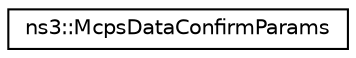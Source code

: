 digraph "Graphical Class Hierarchy"
{
 // LATEX_PDF_SIZE
  edge [fontname="Helvetica",fontsize="10",labelfontname="Helvetica",labelfontsize="10"];
  node [fontname="Helvetica",fontsize="10",shape=record];
  rankdir="LR";
  Node0 [label="ns3::McpsDataConfirmParams",height=0.2,width=0.4,color="black", fillcolor="white", style="filled",URL="$structns3_1_1_mcps_data_confirm_params.html",tooltip="MCPS-DATA.confirm params."];
}
